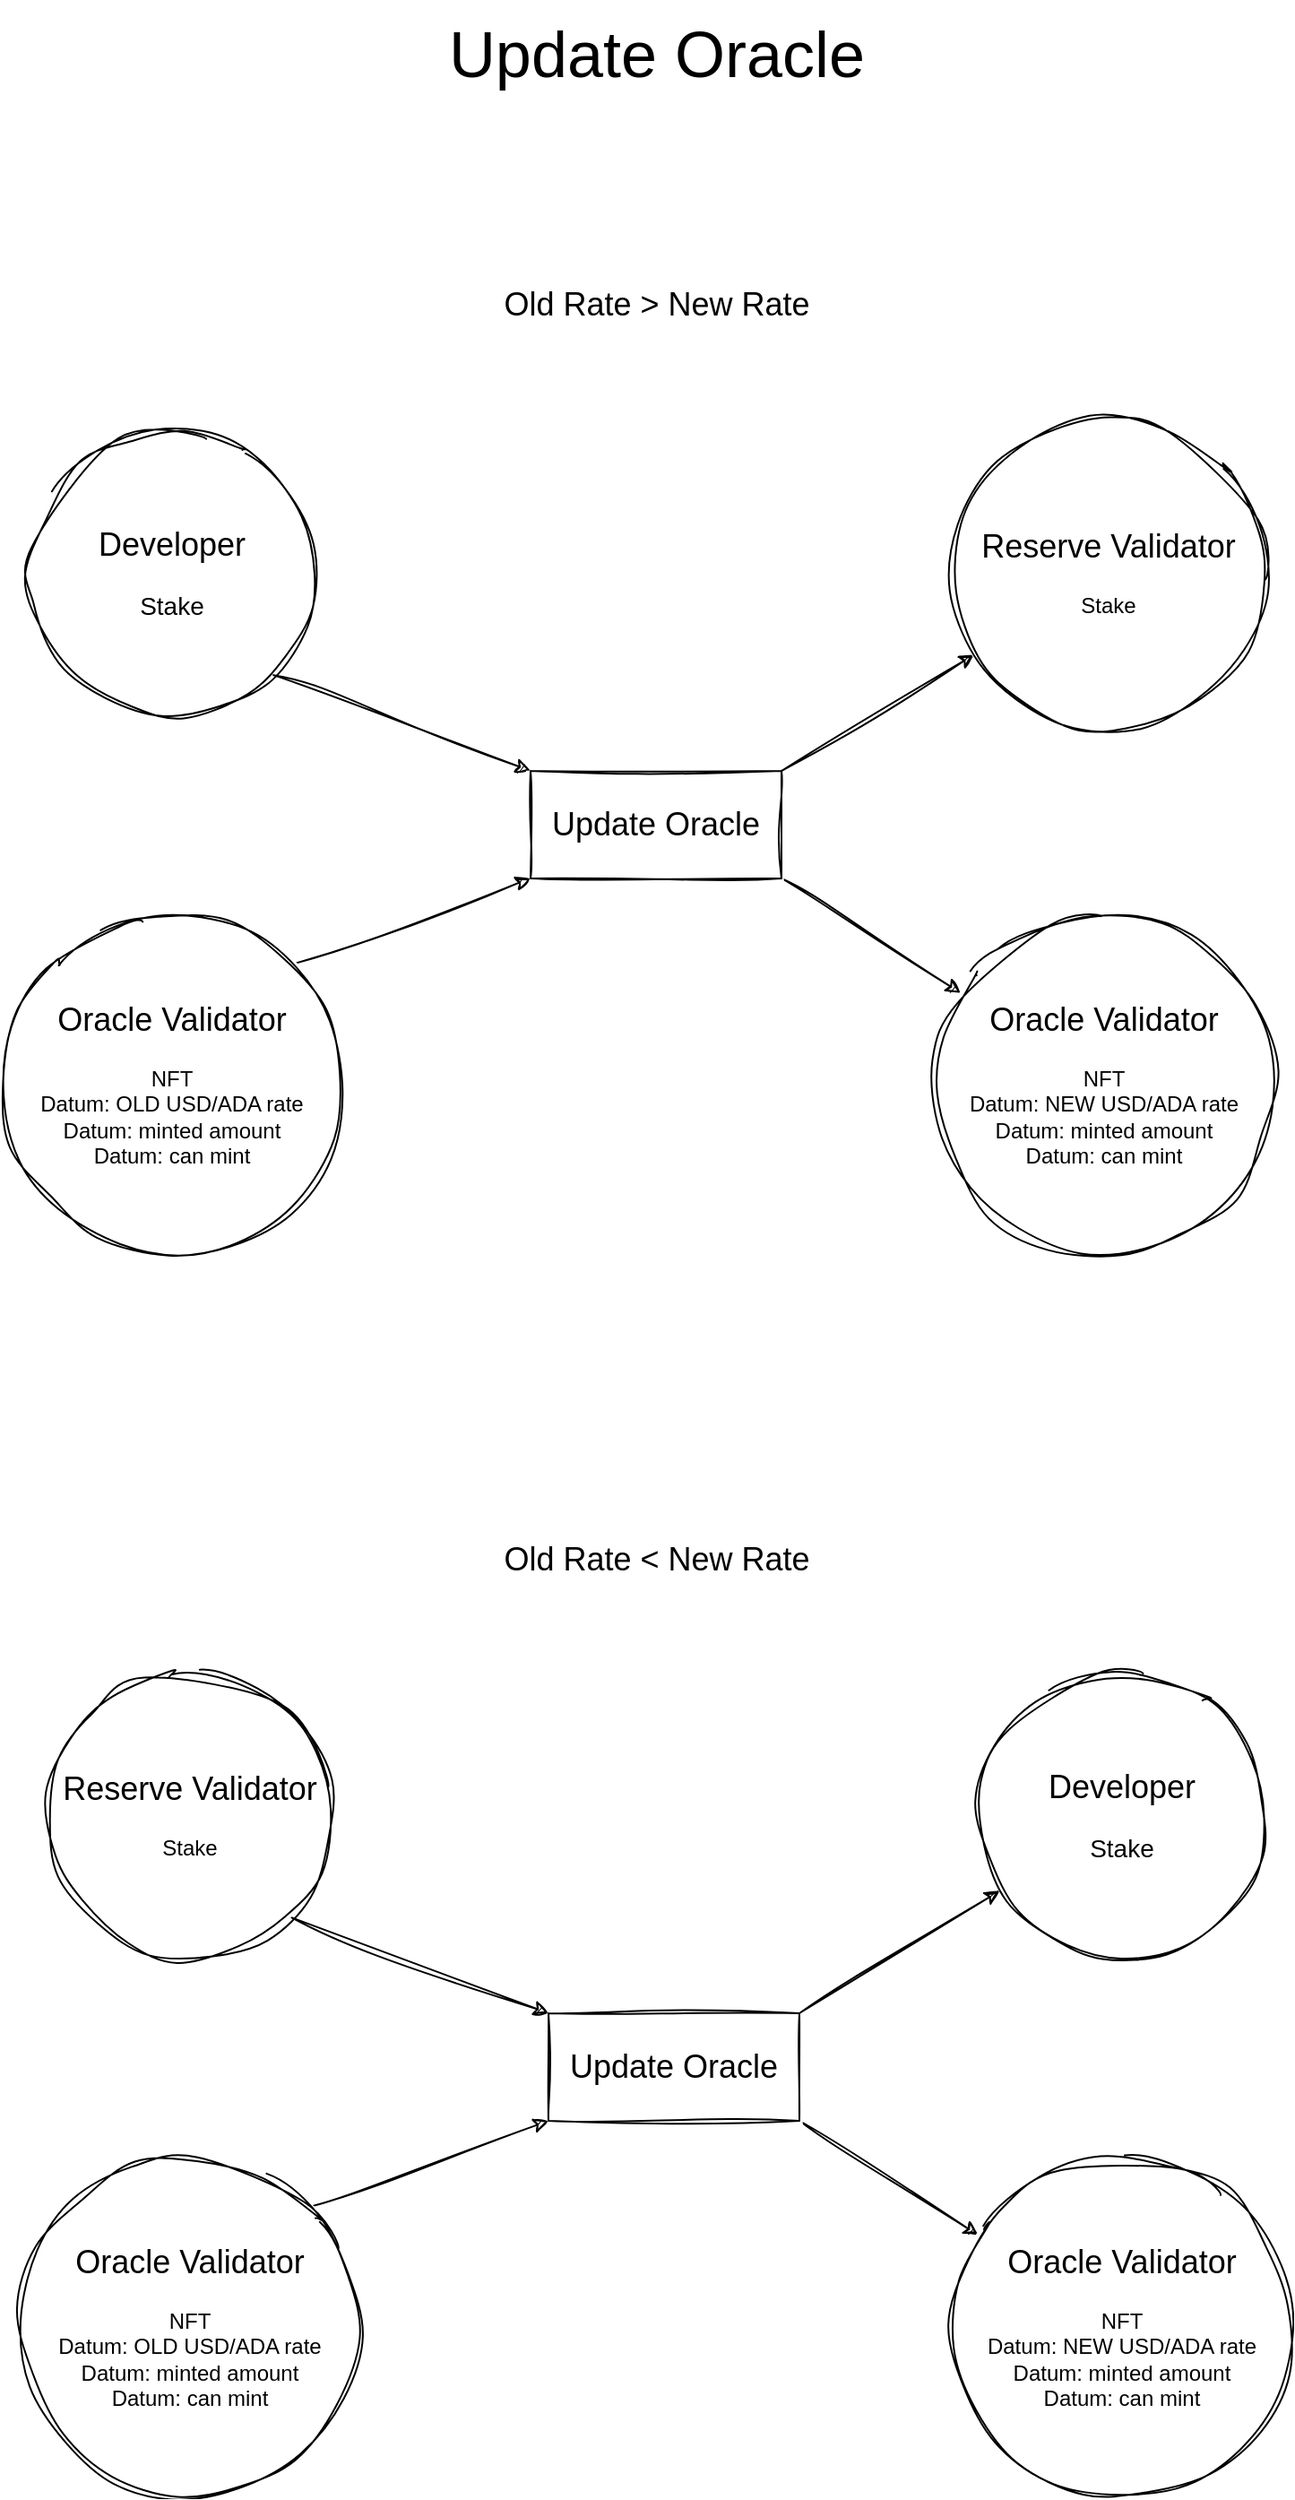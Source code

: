 <mxfile>
    <diagram id="WyKOCYspISZ9Fhzsf7lo" name="Page-1">
        <mxGraphModel dx="867" dy="773" grid="1" gridSize="10" guides="1" tooltips="1" connect="1" arrows="1" fold="1" page="1" pageScale="1" pageWidth="1169" pageHeight="1654" background="#ffffff" math="0" shadow="0">
            <root>
                <mxCell id="0"/>
                <mxCell id="1" parent="0"/>
                <mxCell id="48" style="edgeStyle=none;html=1;exitX=1;exitY=1;exitDx=0;exitDy=0;entryX=0;entryY=0;entryDx=0;entryDy=0;sketch=1;curveFitting=1;jiggle=2;rounded=0;" parent="1" source="2" target="8" edge="1">
                    <mxGeometry relative="1" as="geometry"/>
                </mxCell>
                <mxCell id="2" value="&lt;font style=&quot;&quot;&gt;&lt;span style=&quot;font-size: 18px;&quot;&gt;Developer&lt;/span&gt;&lt;br&gt;&lt;br&gt;&lt;span style=&quot;font-size: 14px;&quot;&gt;Stake&lt;/span&gt;&lt;br&gt;&lt;/font&gt;" style="ellipse;whiteSpace=wrap;html=1;aspect=fixed;rounded=0;sketch=1;curveFitting=1;jiggle=2;" parent="1" vertex="1">
                    <mxGeometry x="245" y="280" width="160" height="160" as="geometry"/>
                </mxCell>
                <mxCell id="12" style="edgeStyle=none;html=1;exitX=1;exitY=0;exitDx=0;exitDy=0;fontSize=18;sketch=1;curveFitting=1;jiggle=2;rounded=0;" parent="1" source="8" target="11" edge="1">
                    <mxGeometry relative="1" as="geometry"/>
                </mxCell>
                <mxCell id="13" style="edgeStyle=none;html=1;exitX=1;exitY=1;exitDx=0;exitDy=0;fontSize=18;sketch=1;curveFitting=1;jiggle=2;rounded=0;" parent="1" source="8" target="10" edge="1">
                    <mxGeometry relative="1" as="geometry"/>
                </mxCell>
                <mxCell id="8" value="&lt;font style=&quot;font-size: 18px;&quot;&gt;Update Oracle&lt;/font&gt;" style="rounded=0;whiteSpace=wrap;html=1;sketch=1;curveFitting=1;jiggle=2;" parent="1" vertex="1">
                    <mxGeometry x="525" y="470" width="140" height="60" as="geometry"/>
                </mxCell>
                <mxCell id="10" value="&lt;font style=&quot;font-size: 18px;&quot;&gt;Oracle Validator&lt;/font&gt;&lt;br&gt;&lt;br&gt;NFT&lt;br&gt;Datum: NEW USD/ADA rate&lt;br&gt;Datum: minted amount&lt;br&gt;Datum: can mint" style="ellipse;whiteSpace=wrap;html=1;aspect=fixed;rounded=0;sketch=1;curveFitting=1;jiggle=2;" parent="1" vertex="1">
                    <mxGeometry x="750" y="550" width="190" height="190" as="geometry"/>
                </mxCell>
                <mxCell id="11" value="&lt;font style=&quot;&quot;&gt;&lt;span style=&quot;font-size: 18px;&quot;&gt;Reserve Validator&lt;/span&gt;&lt;br style=&quot;font-size: 12px;&quot;&gt;&lt;br style=&quot;font-size: 12px;&quot;&gt;Stake&lt;br&gt;&lt;/font&gt;" style="ellipse;whiteSpace=wrap;html=1;aspect=fixed;rounded=0;sketch=1;curveFitting=1;jiggle=2;" parent="1" vertex="1">
                    <mxGeometry x="760" y="272.5" width="175" height="175" as="geometry"/>
                </mxCell>
                <mxCell id="46" value="&lt;font style=&quot;font-size: 36px;&quot;&gt;Update Oracle&lt;/font&gt;" style="text;html=1;align=center;verticalAlign=middle;resizable=0;points=[];autosize=1;strokeColor=none;fillColor=none;fontSize=14;rounded=0;sketch=1;curveFitting=1;jiggle=2;" parent="1" vertex="1">
                    <mxGeometry x="465" y="40" width="260" height="60" as="geometry"/>
                </mxCell>
                <mxCell id="49" style="edgeStyle=none;html=1;exitX=1;exitY=0;exitDx=0;exitDy=0;entryX=0;entryY=1;entryDx=0;entryDy=0;sketch=1;curveFitting=1;jiggle=2;rounded=0;" parent="1" source="47" target="8" edge="1">
                    <mxGeometry relative="1" as="geometry"/>
                </mxCell>
                <mxCell id="47" value="&lt;font style=&quot;font-size: 18px;&quot;&gt;Oracle Validator&lt;/font&gt;&lt;br&gt;&lt;br&gt;NFT&lt;br&gt;Datum: OLD USD/ADA rate&lt;br&gt;Datum: minted amount&lt;br&gt;Datum: can mint" style="ellipse;whiteSpace=wrap;html=1;aspect=fixed;rounded=0;sketch=1;curveFitting=1;jiggle=2;" parent="1" vertex="1">
                    <mxGeometry x="230" y="550" width="190" height="190" as="geometry"/>
                </mxCell>
                <mxCell id="51" style="edgeStyle=none;html=1;exitX=1;exitY=1;exitDx=0;exitDy=0;entryX=0;entryY=0;entryDx=0;entryDy=0;sketch=1;curveFitting=1;jiggle=2;rounded=0;" parent="1" source="52" target="55" edge="1">
                    <mxGeometry relative="1" as="geometry"/>
                </mxCell>
                <mxCell id="52" value="&lt;span style=&quot;font-size: 18px;&quot;&gt;Reserve Validator&lt;/span&gt;&lt;br&gt;&lt;br&gt;Stake" style="ellipse;whiteSpace=wrap;html=1;aspect=fixed;rounded=0;sketch=1;curveFitting=1;jiggle=2;" parent="1" vertex="1">
                    <mxGeometry x="255" y="973" width="160" height="160" as="geometry"/>
                </mxCell>
                <mxCell id="53" style="edgeStyle=none;html=1;exitX=1;exitY=0;exitDx=0;exitDy=0;fontSize=18;sketch=1;curveFitting=1;jiggle=2;rounded=0;" parent="1" source="55" target="57" edge="1">
                    <mxGeometry relative="1" as="geometry"/>
                </mxCell>
                <mxCell id="54" style="edgeStyle=none;html=1;exitX=1;exitY=1;exitDx=0;exitDy=0;fontSize=18;sketch=1;curveFitting=1;jiggle=2;rounded=0;" parent="1" source="55" target="56" edge="1">
                    <mxGeometry relative="1" as="geometry"/>
                </mxCell>
                <mxCell id="55" value="&lt;font style=&quot;font-size: 18px;&quot;&gt;Update Oracle&lt;/font&gt;" style="rounded=0;whiteSpace=wrap;html=1;sketch=1;curveFitting=1;jiggle=2;" parent="1" vertex="1">
                    <mxGeometry x="535" y="1163" width="140" height="60" as="geometry"/>
                </mxCell>
                <mxCell id="56" value="&lt;font style=&quot;font-size: 18px;&quot;&gt;Oracle Validator&lt;/font&gt;&lt;br&gt;&lt;br&gt;NFT&lt;br&gt;Datum: NEW USD/ADA rate&lt;br&gt;Datum: minted amount&lt;br&gt;Datum: can mint" style="ellipse;whiteSpace=wrap;html=1;aspect=fixed;rounded=0;sketch=1;curveFitting=1;jiggle=2;" parent="1" vertex="1">
                    <mxGeometry x="760" y="1243" width="190" height="190" as="geometry"/>
                </mxCell>
                <mxCell id="57" value="&lt;span style=&quot;font-size: 18px;&quot;&gt;Developer&lt;/span&gt;&lt;br&gt;&lt;br&gt;&lt;span style=&quot;font-size: 14px;&quot;&gt;Stake&lt;/span&gt;" style="ellipse;whiteSpace=wrap;html=1;aspect=fixed;rounded=0;sketch=1;curveFitting=1;jiggle=2;" parent="1" vertex="1">
                    <mxGeometry x="775" y="973" width="160" height="160" as="geometry"/>
                </mxCell>
                <mxCell id="58" style="edgeStyle=none;html=1;exitX=1;exitY=0;exitDx=0;exitDy=0;entryX=0;entryY=1;entryDx=0;entryDy=0;sketch=1;curveFitting=1;jiggle=2;rounded=0;" parent="1" source="59" target="55" edge="1">
                    <mxGeometry relative="1" as="geometry"/>
                </mxCell>
                <mxCell id="59" value="&lt;font style=&quot;font-size: 18px;&quot;&gt;Oracle Validator&lt;/font&gt;&lt;br&gt;&lt;br&gt;NFT&lt;br&gt;Datum: OLD USD/ADA rate&lt;br&gt;Datum: minted amount&lt;br&gt;Datum: can mint" style="ellipse;whiteSpace=wrap;html=1;aspect=fixed;rounded=0;sketch=1;curveFitting=1;jiggle=2;" parent="1" vertex="1">
                    <mxGeometry x="240" y="1243" width="190" height="190" as="geometry"/>
                </mxCell>
                <mxCell id="60" value="&lt;font style=&quot;font-size: 18px;&quot;&gt;Old Rate &amp;gt; New Rate&lt;/font&gt;" style="text;html=1;align=center;verticalAlign=middle;resizable=0;points=[];autosize=1;strokeColor=none;fillColor=none;rounded=0;sketch=1;curveFitting=1;jiggle=2;" parent="1" vertex="1">
                    <mxGeometry x="500" y="190" width="190" height="40" as="geometry"/>
                </mxCell>
                <mxCell id="61" value="&lt;font style=&quot;font-size: 18px;&quot;&gt;Old Rate &amp;lt; New Rate&lt;/font&gt;" style="text;html=1;align=center;verticalAlign=middle;resizable=0;points=[];autosize=1;strokeColor=none;fillColor=none;rounded=0;sketch=1;curveFitting=1;jiggle=2;" parent="1" vertex="1">
                    <mxGeometry x="500" y="890" width="190" height="40" as="geometry"/>
                </mxCell>
            </root>
        </mxGraphModel>
    </diagram>
</mxfile>